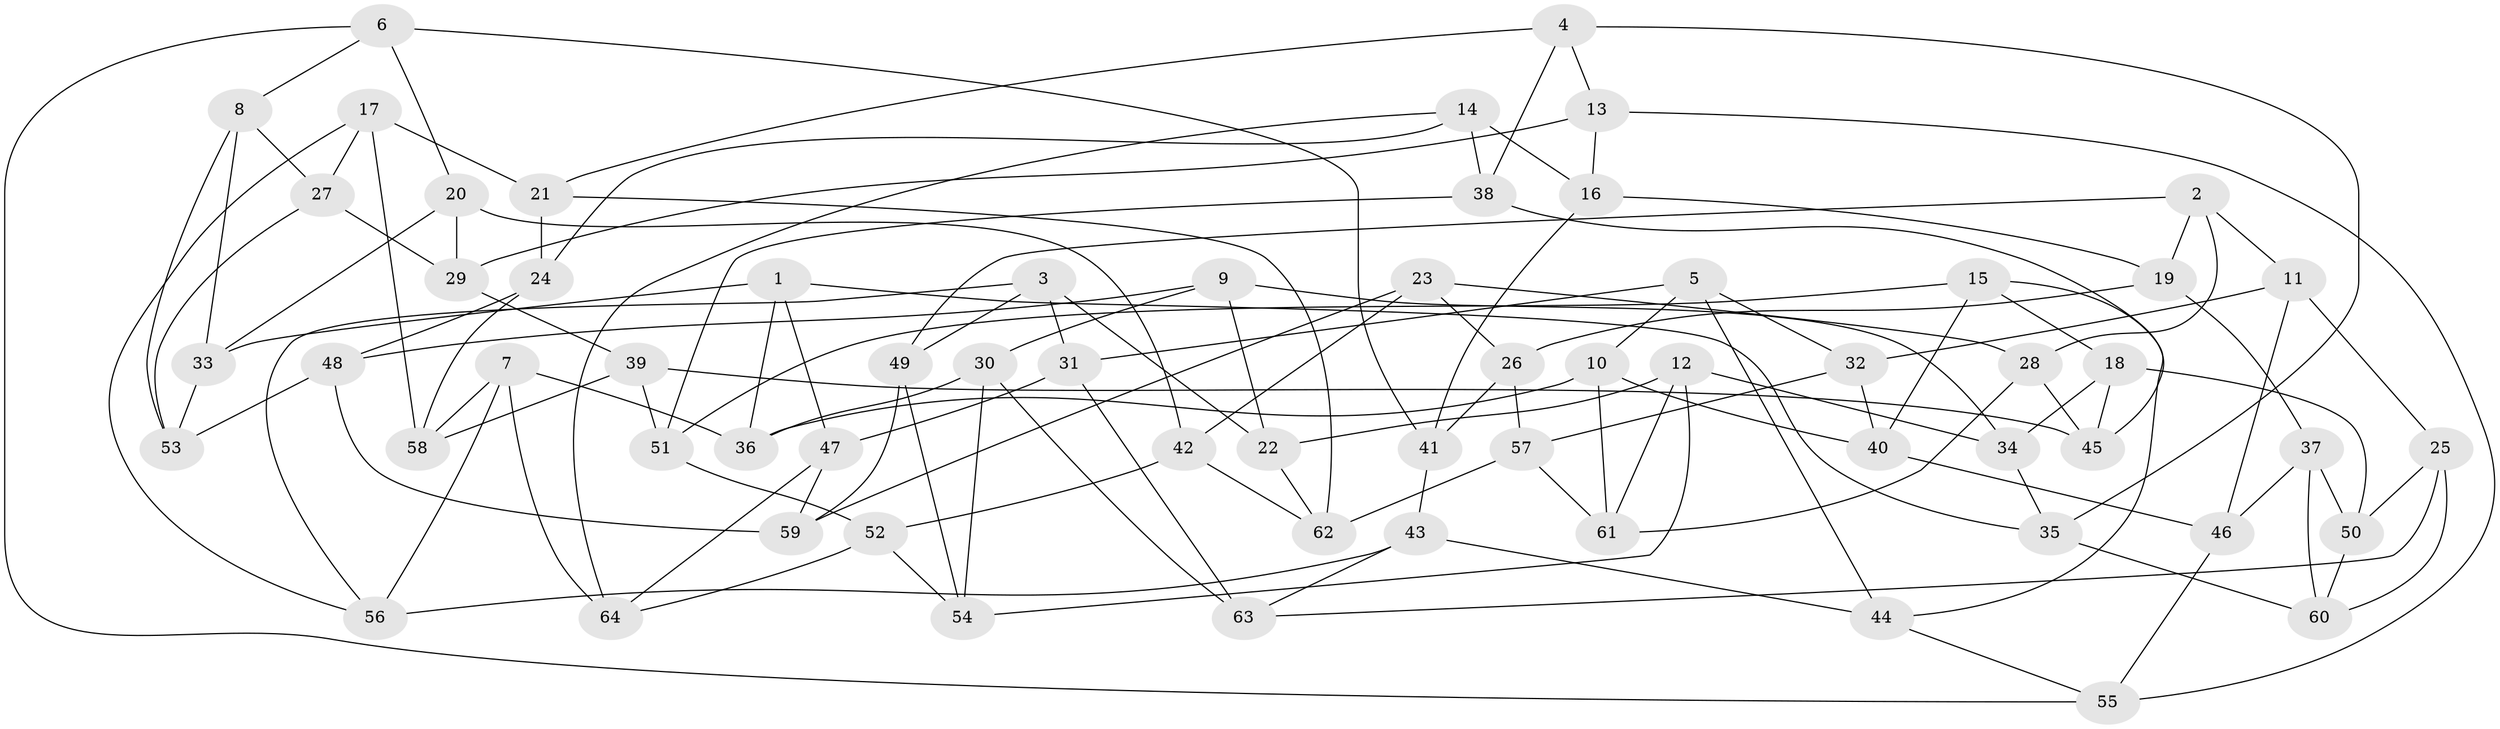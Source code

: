 // coarse degree distribution, {9: 0.12, 11: 0.04, 6: 0.16, 5: 0.2, 7: 0.12, 4: 0.32, 8: 0.04}
// Generated by graph-tools (version 1.1) at 2025/20/03/04/25 18:20:55]
// undirected, 64 vertices, 128 edges
graph export_dot {
graph [start="1"]
  node [color=gray90,style=filled];
  1;
  2;
  3;
  4;
  5;
  6;
  7;
  8;
  9;
  10;
  11;
  12;
  13;
  14;
  15;
  16;
  17;
  18;
  19;
  20;
  21;
  22;
  23;
  24;
  25;
  26;
  27;
  28;
  29;
  30;
  31;
  32;
  33;
  34;
  35;
  36;
  37;
  38;
  39;
  40;
  41;
  42;
  43;
  44;
  45;
  46;
  47;
  48;
  49;
  50;
  51;
  52;
  53;
  54;
  55;
  56;
  57;
  58;
  59;
  60;
  61;
  62;
  63;
  64;
  1 -- 36;
  1 -- 35;
  1 -- 47;
  1 -- 33;
  2 -- 49;
  2 -- 11;
  2 -- 19;
  2 -- 28;
  3 -- 31;
  3 -- 56;
  3 -- 22;
  3 -- 49;
  4 -- 38;
  4 -- 35;
  4 -- 13;
  4 -- 21;
  5 -- 44;
  5 -- 32;
  5 -- 31;
  5 -- 10;
  6 -- 8;
  6 -- 20;
  6 -- 55;
  6 -- 41;
  7 -- 56;
  7 -- 64;
  7 -- 58;
  7 -- 36;
  8 -- 53;
  8 -- 33;
  8 -- 27;
  9 -- 22;
  9 -- 48;
  9 -- 34;
  9 -- 30;
  10 -- 61;
  10 -- 36;
  10 -- 40;
  11 -- 46;
  11 -- 32;
  11 -- 25;
  12 -- 22;
  12 -- 61;
  12 -- 54;
  12 -- 34;
  13 -- 29;
  13 -- 55;
  13 -- 16;
  14 -- 64;
  14 -- 24;
  14 -- 16;
  14 -- 38;
  15 -- 18;
  15 -- 51;
  15 -- 40;
  15 -- 44;
  16 -- 41;
  16 -- 19;
  17 -- 58;
  17 -- 21;
  17 -- 56;
  17 -- 27;
  18 -- 45;
  18 -- 50;
  18 -- 34;
  19 -- 26;
  19 -- 37;
  20 -- 33;
  20 -- 29;
  20 -- 42;
  21 -- 62;
  21 -- 24;
  22 -- 62;
  23 -- 42;
  23 -- 59;
  23 -- 28;
  23 -- 26;
  24 -- 48;
  24 -- 58;
  25 -- 63;
  25 -- 50;
  25 -- 60;
  26 -- 57;
  26 -- 41;
  27 -- 29;
  27 -- 53;
  28 -- 45;
  28 -- 61;
  29 -- 39;
  30 -- 36;
  30 -- 63;
  30 -- 54;
  31 -- 63;
  31 -- 47;
  32 -- 57;
  32 -- 40;
  33 -- 53;
  34 -- 35;
  35 -- 60;
  37 -- 50;
  37 -- 60;
  37 -- 46;
  38 -- 45;
  38 -- 51;
  39 -- 45;
  39 -- 58;
  39 -- 51;
  40 -- 46;
  41 -- 43;
  42 -- 52;
  42 -- 62;
  43 -- 63;
  43 -- 44;
  43 -- 56;
  44 -- 55;
  46 -- 55;
  47 -- 59;
  47 -- 64;
  48 -- 59;
  48 -- 53;
  49 -- 59;
  49 -- 54;
  50 -- 60;
  51 -- 52;
  52 -- 54;
  52 -- 64;
  57 -- 62;
  57 -- 61;
}
